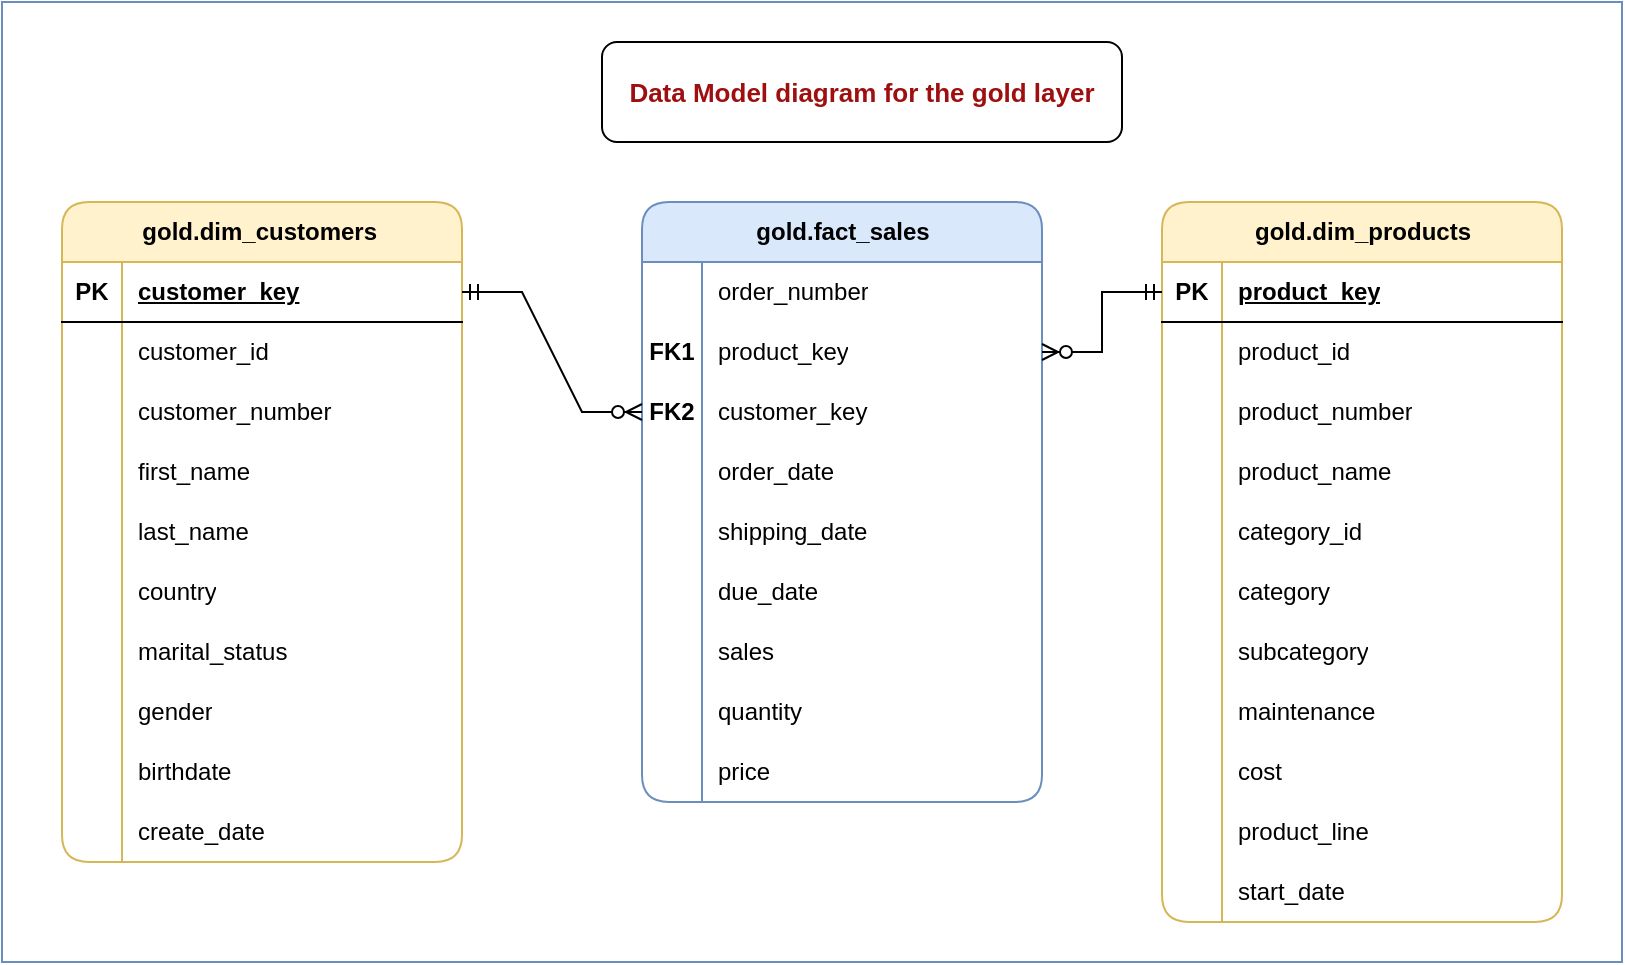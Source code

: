 <mxfile version="28.1.2">
  <diagram name="Page-1" id="EDlMqGhQa1XMcFN_xZt-">
    <mxGraphModel dx="1221" dy="734" grid="1" gridSize="10" guides="1" tooltips="1" connect="1" arrows="1" fold="1" page="1" pageScale="1" pageWidth="1654" pageHeight="2336" math="0" shadow="0">
      <root>
        <mxCell id="0" />
        <mxCell id="1" parent="0" />
        <mxCell id="_Qwci4vc1tN8JB3y_j8m-116" value="" style="rounded=0;whiteSpace=wrap;html=1;fillColor=none;strokeColor=#6c8ebf;" vertex="1" parent="1">
          <mxGeometry x="200" y="80" width="810" height="480" as="geometry" />
        </mxCell>
        <mxCell id="_Qwci4vc1tN8JB3y_j8m-1" value="gold.dim_customers&amp;nbsp;" style="shape=table;startSize=30;container=1;collapsible=1;childLayout=tableLayout;fixedRows=1;rowLines=0;fontStyle=1;align=center;resizeLast=1;html=1;fillColor=#fff2cc;strokeColor=#d6b656;rounded=1;" vertex="1" parent="1">
          <mxGeometry x="230" y="180" width="200" height="330" as="geometry" />
        </mxCell>
        <mxCell id="_Qwci4vc1tN8JB3y_j8m-2" value="" style="shape=tableRow;horizontal=0;startSize=0;swimlaneHead=0;swimlaneBody=0;fillColor=none;collapsible=0;dropTarget=0;points=[[0,0.5],[1,0.5]];portConstraint=eastwest;top=0;left=0;right=0;bottom=1;" vertex="1" parent="_Qwci4vc1tN8JB3y_j8m-1">
          <mxGeometry y="30" width="200" height="30" as="geometry" />
        </mxCell>
        <mxCell id="_Qwci4vc1tN8JB3y_j8m-3" value="PK" style="shape=partialRectangle;connectable=0;fillColor=none;top=0;left=0;bottom=0;right=0;fontStyle=1;overflow=hidden;whiteSpace=wrap;html=1;" vertex="1" parent="_Qwci4vc1tN8JB3y_j8m-2">
          <mxGeometry width="30" height="30" as="geometry">
            <mxRectangle width="30" height="30" as="alternateBounds" />
          </mxGeometry>
        </mxCell>
        <mxCell id="_Qwci4vc1tN8JB3y_j8m-4" value="customer_key" style="shape=partialRectangle;connectable=0;fillColor=none;top=0;left=0;bottom=0;right=0;align=left;spacingLeft=6;fontStyle=5;overflow=hidden;whiteSpace=wrap;html=1;" vertex="1" parent="_Qwci4vc1tN8JB3y_j8m-2">
          <mxGeometry x="30" width="170" height="30" as="geometry">
            <mxRectangle width="170" height="30" as="alternateBounds" />
          </mxGeometry>
        </mxCell>
        <mxCell id="_Qwci4vc1tN8JB3y_j8m-5" value="" style="shape=tableRow;horizontal=0;startSize=0;swimlaneHead=0;swimlaneBody=0;fillColor=none;collapsible=0;dropTarget=0;points=[[0,0.5],[1,0.5]];portConstraint=eastwest;top=0;left=0;right=0;bottom=0;" vertex="1" parent="_Qwci4vc1tN8JB3y_j8m-1">
          <mxGeometry y="60" width="200" height="30" as="geometry" />
        </mxCell>
        <mxCell id="_Qwci4vc1tN8JB3y_j8m-6" value="" style="shape=partialRectangle;connectable=0;fillColor=none;top=0;left=0;bottom=0;right=0;editable=1;overflow=hidden;whiteSpace=wrap;html=1;" vertex="1" parent="_Qwci4vc1tN8JB3y_j8m-5">
          <mxGeometry width="30" height="30" as="geometry">
            <mxRectangle width="30" height="30" as="alternateBounds" />
          </mxGeometry>
        </mxCell>
        <mxCell id="_Qwci4vc1tN8JB3y_j8m-7" value="customer_id" style="shape=partialRectangle;connectable=0;fillColor=none;top=0;left=0;bottom=0;right=0;align=left;spacingLeft=6;overflow=hidden;whiteSpace=wrap;html=1;" vertex="1" parent="_Qwci4vc1tN8JB3y_j8m-5">
          <mxGeometry x="30" width="170" height="30" as="geometry">
            <mxRectangle width="170" height="30" as="alternateBounds" />
          </mxGeometry>
        </mxCell>
        <mxCell id="_Qwci4vc1tN8JB3y_j8m-8" value="" style="shape=tableRow;horizontal=0;startSize=0;swimlaneHead=0;swimlaneBody=0;fillColor=none;collapsible=0;dropTarget=0;points=[[0,0.5],[1,0.5]];portConstraint=eastwest;top=0;left=0;right=0;bottom=0;" vertex="1" parent="_Qwci4vc1tN8JB3y_j8m-1">
          <mxGeometry y="90" width="200" height="30" as="geometry" />
        </mxCell>
        <mxCell id="_Qwci4vc1tN8JB3y_j8m-9" value="" style="shape=partialRectangle;connectable=0;fillColor=none;top=0;left=0;bottom=0;right=0;editable=1;overflow=hidden;whiteSpace=wrap;html=1;" vertex="1" parent="_Qwci4vc1tN8JB3y_j8m-8">
          <mxGeometry width="30" height="30" as="geometry">
            <mxRectangle width="30" height="30" as="alternateBounds" />
          </mxGeometry>
        </mxCell>
        <mxCell id="_Qwci4vc1tN8JB3y_j8m-10" value="customer_number" style="shape=partialRectangle;connectable=0;fillColor=none;top=0;left=0;bottom=0;right=0;align=left;spacingLeft=6;overflow=hidden;whiteSpace=wrap;html=1;" vertex="1" parent="_Qwci4vc1tN8JB3y_j8m-8">
          <mxGeometry x="30" width="170" height="30" as="geometry">
            <mxRectangle width="170" height="30" as="alternateBounds" />
          </mxGeometry>
        </mxCell>
        <mxCell id="_Qwci4vc1tN8JB3y_j8m-11" value="" style="shape=tableRow;horizontal=0;startSize=0;swimlaneHead=0;swimlaneBody=0;fillColor=none;collapsible=0;dropTarget=0;points=[[0,0.5],[1,0.5]];portConstraint=eastwest;top=0;left=0;right=0;bottom=0;" vertex="1" parent="_Qwci4vc1tN8JB3y_j8m-1">
          <mxGeometry y="120" width="200" height="30" as="geometry" />
        </mxCell>
        <mxCell id="_Qwci4vc1tN8JB3y_j8m-12" value="" style="shape=partialRectangle;connectable=0;fillColor=none;top=0;left=0;bottom=0;right=0;editable=1;overflow=hidden;whiteSpace=wrap;html=1;" vertex="1" parent="_Qwci4vc1tN8JB3y_j8m-11">
          <mxGeometry width="30" height="30" as="geometry">
            <mxRectangle width="30" height="30" as="alternateBounds" />
          </mxGeometry>
        </mxCell>
        <mxCell id="_Qwci4vc1tN8JB3y_j8m-13" value="first_name" style="shape=partialRectangle;connectable=0;fillColor=none;top=0;left=0;bottom=0;right=0;align=left;spacingLeft=6;overflow=hidden;whiteSpace=wrap;html=1;" vertex="1" parent="_Qwci4vc1tN8JB3y_j8m-11">
          <mxGeometry x="30" width="170" height="30" as="geometry">
            <mxRectangle width="170" height="30" as="alternateBounds" />
          </mxGeometry>
        </mxCell>
        <mxCell id="_Qwci4vc1tN8JB3y_j8m-17" style="shape=tableRow;horizontal=0;startSize=0;swimlaneHead=0;swimlaneBody=0;fillColor=none;collapsible=0;dropTarget=0;points=[[0,0.5],[1,0.5]];portConstraint=eastwest;top=0;left=0;right=0;bottom=0;" vertex="1" parent="_Qwci4vc1tN8JB3y_j8m-1">
          <mxGeometry y="150" width="200" height="30" as="geometry" />
        </mxCell>
        <mxCell id="_Qwci4vc1tN8JB3y_j8m-18" style="shape=partialRectangle;connectable=0;fillColor=none;top=0;left=0;bottom=0;right=0;editable=1;overflow=hidden;whiteSpace=wrap;html=1;" vertex="1" parent="_Qwci4vc1tN8JB3y_j8m-17">
          <mxGeometry width="30" height="30" as="geometry">
            <mxRectangle width="30" height="30" as="alternateBounds" />
          </mxGeometry>
        </mxCell>
        <mxCell id="_Qwci4vc1tN8JB3y_j8m-19" value="last_name" style="shape=partialRectangle;connectable=0;fillColor=none;top=0;left=0;bottom=0;right=0;align=left;spacingLeft=6;overflow=hidden;whiteSpace=wrap;html=1;" vertex="1" parent="_Qwci4vc1tN8JB3y_j8m-17">
          <mxGeometry x="30" width="170" height="30" as="geometry">
            <mxRectangle width="170" height="30" as="alternateBounds" />
          </mxGeometry>
        </mxCell>
        <mxCell id="_Qwci4vc1tN8JB3y_j8m-14" style="shape=tableRow;horizontal=0;startSize=0;swimlaneHead=0;swimlaneBody=0;fillColor=none;collapsible=0;dropTarget=0;points=[[0,0.5],[1,0.5]];portConstraint=eastwest;top=0;left=0;right=0;bottom=0;" vertex="1" parent="_Qwci4vc1tN8JB3y_j8m-1">
          <mxGeometry y="180" width="200" height="30" as="geometry" />
        </mxCell>
        <mxCell id="_Qwci4vc1tN8JB3y_j8m-15" style="shape=partialRectangle;connectable=0;fillColor=none;top=0;left=0;bottom=0;right=0;editable=1;overflow=hidden;whiteSpace=wrap;html=1;" vertex="1" parent="_Qwci4vc1tN8JB3y_j8m-14">
          <mxGeometry width="30" height="30" as="geometry">
            <mxRectangle width="30" height="30" as="alternateBounds" />
          </mxGeometry>
        </mxCell>
        <mxCell id="_Qwci4vc1tN8JB3y_j8m-16" value="country" style="shape=partialRectangle;connectable=0;fillColor=none;top=0;left=0;bottom=0;right=0;align=left;spacingLeft=6;overflow=hidden;whiteSpace=wrap;html=1;" vertex="1" parent="_Qwci4vc1tN8JB3y_j8m-14">
          <mxGeometry x="30" width="170" height="30" as="geometry">
            <mxRectangle width="170" height="30" as="alternateBounds" />
          </mxGeometry>
        </mxCell>
        <mxCell id="_Qwci4vc1tN8JB3y_j8m-32" style="shape=tableRow;horizontal=0;startSize=0;swimlaneHead=0;swimlaneBody=0;fillColor=none;collapsible=0;dropTarget=0;points=[[0,0.5],[1,0.5]];portConstraint=eastwest;top=0;left=0;right=0;bottom=0;" vertex="1" parent="_Qwci4vc1tN8JB3y_j8m-1">
          <mxGeometry y="210" width="200" height="30" as="geometry" />
        </mxCell>
        <mxCell id="_Qwci4vc1tN8JB3y_j8m-33" style="shape=partialRectangle;connectable=0;fillColor=none;top=0;left=0;bottom=0;right=0;editable=1;overflow=hidden;whiteSpace=wrap;html=1;" vertex="1" parent="_Qwci4vc1tN8JB3y_j8m-32">
          <mxGeometry width="30" height="30" as="geometry">
            <mxRectangle width="30" height="30" as="alternateBounds" />
          </mxGeometry>
        </mxCell>
        <mxCell id="_Qwci4vc1tN8JB3y_j8m-34" value="marital_status" style="shape=partialRectangle;connectable=0;fillColor=none;top=0;left=0;bottom=0;right=0;align=left;spacingLeft=6;overflow=hidden;whiteSpace=wrap;html=1;" vertex="1" parent="_Qwci4vc1tN8JB3y_j8m-32">
          <mxGeometry x="30" width="170" height="30" as="geometry">
            <mxRectangle width="170" height="30" as="alternateBounds" />
          </mxGeometry>
        </mxCell>
        <mxCell id="_Qwci4vc1tN8JB3y_j8m-35" style="shape=tableRow;horizontal=0;startSize=0;swimlaneHead=0;swimlaneBody=0;fillColor=none;collapsible=0;dropTarget=0;points=[[0,0.5],[1,0.5]];portConstraint=eastwest;top=0;left=0;right=0;bottom=0;" vertex="1" parent="_Qwci4vc1tN8JB3y_j8m-1">
          <mxGeometry y="240" width="200" height="30" as="geometry" />
        </mxCell>
        <mxCell id="_Qwci4vc1tN8JB3y_j8m-36" style="shape=partialRectangle;connectable=0;fillColor=none;top=0;left=0;bottom=0;right=0;editable=1;overflow=hidden;whiteSpace=wrap;html=1;" vertex="1" parent="_Qwci4vc1tN8JB3y_j8m-35">
          <mxGeometry width="30" height="30" as="geometry">
            <mxRectangle width="30" height="30" as="alternateBounds" />
          </mxGeometry>
        </mxCell>
        <mxCell id="_Qwci4vc1tN8JB3y_j8m-37" value="gender" style="shape=partialRectangle;connectable=0;fillColor=none;top=0;left=0;bottom=0;right=0;align=left;spacingLeft=6;overflow=hidden;whiteSpace=wrap;html=1;" vertex="1" parent="_Qwci4vc1tN8JB3y_j8m-35">
          <mxGeometry x="30" width="170" height="30" as="geometry">
            <mxRectangle width="170" height="30" as="alternateBounds" />
          </mxGeometry>
        </mxCell>
        <mxCell id="_Qwci4vc1tN8JB3y_j8m-38" style="shape=tableRow;horizontal=0;startSize=0;swimlaneHead=0;swimlaneBody=0;fillColor=none;collapsible=0;dropTarget=0;points=[[0,0.5],[1,0.5]];portConstraint=eastwest;top=0;left=0;right=0;bottom=0;" vertex="1" parent="_Qwci4vc1tN8JB3y_j8m-1">
          <mxGeometry y="270" width="200" height="30" as="geometry" />
        </mxCell>
        <mxCell id="_Qwci4vc1tN8JB3y_j8m-39" style="shape=partialRectangle;connectable=0;fillColor=none;top=0;left=0;bottom=0;right=0;editable=1;overflow=hidden;whiteSpace=wrap;html=1;" vertex="1" parent="_Qwci4vc1tN8JB3y_j8m-38">
          <mxGeometry width="30" height="30" as="geometry">
            <mxRectangle width="30" height="30" as="alternateBounds" />
          </mxGeometry>
        </mxCell>
        <mxCell id="_Qwci4vc1tN8JB3y_j8m-40" value="birthdate" style="shape=partialRectangle;connectable=0;fillColor=none;top=0;left=0;bottom=0;right=0;align=left;spacingLeft=6;overflow=hidden;whiteSpace=wrap;html=1;" vertex="1" parent="_Qwci4vc1tN8JB3y_j8m-38">
          <mxGeometry x="30" width="170" height="30" as="geometry">
            <mxRectangle width="170" height="30" as="alternateBounds" />
          </mxGeometry>
        </mxCell>
        <mxCell id="_Qwci4vc1tN8JB3y_j8m-41" style="shape=tableRow;horizontal=0;startSize=0;swimlaneHead=0;swimlaneBody=0;fillColor=none;collapsible=0;dropTarget=0;points=[[0,0.5],[1,0.5]];portConstraint=eastwest;top=0;left=0;right=0;bottom=0;" vertex="1" parent="_Qwci4vc1tN8JB3y_j8m-1">
          <mxGeometry y="300" width="200" height="30" as="geometry" />
        </mxCell>
        <mxCell id="_Qwci4vc1tN8JB3y_j8m-42" style="shape=partialRectangle;connectable=0;fillColor=none;top=0;left=0;bottom=0;right=0;editable=1;overflow=hidden;whiteSpace=wrap;html=1;" vertex="1" parent="_Qwci4vc1tN8JB3y_j8m-41">
          <mxGeometry width="30" height="30" as="geometry">
            <mxRectangle width="30" height="30" as="alternateBounds" />
          </mxGeometry>
        </mxCell>
        <mxCell id="_Qwci4vc1tN8JB3y_j8m-43" value="create_date" style="shape=partialRectangle;connectable=0;fillColor=none;top=0;left=0;bottom=0;right=0;align=left;spacingLeft=6;overflow=hidden;whiteSpace=wrap;html=1;" vertex="1" parent="_Qwci4vc1tN8JB3y_j8m-41">
          <mxGeometry x="30" width="170" height="30" as="geometry">
            <mxRectangle width="170" height="30" as="alternateBounds" />
          </mxGeometry>
        </mxCell>
        <mxCell id="_Qwci4vc1tN8JB3y_j8m-44" value="gold.dim_products" style="shape=table;startSize=30;container=1;collapsible=1;childLayout=tableLayout;fixedRows=1;rowLines=0;fontStyle=1;align=center;resizeLast=1;html=1;fillColor=#fff2cc;strokeColor=#d6b656;rounded=1;" vertex="1" parent="1">
          <mxGeometry x="780" y="180" width="200" height="360" as="geometry" />
        </mxCell>
        <mxCell id="_Qwci4vc1tN8JB3y_j8m-45" value="" style="shape=tableRow;horizontal=0;startSize=0;swimlaneHead=0;swimlaneBody=0;fillColor=none;collapsible=0;dropTarget=0;points=[[0,0.5],[1,0.5]];portConstraint=eastwest;top=0;left=0;right=0;bottom=1;" vertex="1" parent="_Qwci4vc1tN8JB3y_j8m-44">
          <mxGeometry y="30" width="200" height="30" as="geometry" />
        </mxCell>
        <mxCell id="_Qwci4vc1tN8JB3y_j8m-46" value="PK" style="shape=partialRectangle;connectable=0;fillColor=none;top=0;left=0;bottom=0;right=0;fontStyle=1;overflow=hidden;whiteSpace=wrap;html=1;" vertex="1" parent="_Qwci4vc1tN8JB3y_j8m-45">
          <mxGeometry width="30" height="30" as="geometry">
            <mxRectangle width="30" height="30" as="alternateBounds" />
          </mxGeometry>
        </mxCell>
        <mxCell id="_Qwci4vc1tN8JB3y_j8m-47" value="product_key" style="shape=partialRectangle;connectable=0;fillColor=none;top=0;left=0;bottom=0;right=0;align=left;spacingLeft=6;fontStyle=5;overflow=hidden;whiteSpace=wrap;html=1;" vertex="1" parent="_Qwci4vc1tN8JB3y_j8m-45">
          <mxGeometry x="30" width="170" height="30" as="geometry">
            <mxRectangle width="170" height="30" as="alternateBounds" />
          </mxGeometry>
        </mxCell>
        <mxCell id="_Qwci4vc1tN8JB3y_j8m-48" value="" style="shape=tableRow;horizontal=0;startSize=0;swimlaneHead=0;swimlaneBody=0;fillColor=none;collapsible=0;dropTarget=0;points=[[0,0.5],[1,0.5]];portConstraint=eastwest;top=0;left=0;right=0;bottom=0;" vertex="1" parent="_Qwci4vc1tN8JB3y_j8m-44">
          <mxGeometry y="60" width="200" height="30" as="geometry" />
        </mxCell>
        <mxCell id="_Qwci4vc1tN8JB3y_j8m-49" value="" style="shape=partialRectangle;connectable=0;fillColor=none;top=0;left=0;bottom=0;right=0;editable=1;overflow=hidden;whiteSpace=wrap;html=1;" vertex="1" parent="_Qwci4vc1tN8JB3y_j8m-48">
          <mxGeometry width="30" height="30" as="geometry">
            <mxRectangle width="30" height="30" as="alternateBounds" />
          </mxGeometry>
        </mxCell>
        <mxCell id="_Qwci4vc1tN8JB3y_j8m-50" value="product_id" style="shape=partialRectangle;connectable=0;fillColor=none;top=0;left=0;bottom=0;right=0;align=left;spacingLeft=6;overflow=hidden;whiteSpace=wrap;html=1;" vertex="1" parent="_Qwci4vc1tN8JB3y_j8m-48">
          <mxGeometry x="30" width="170" height="30" as="geometry">
            <mxRectangle width="170" height="30" as="alternateBounds" />
          </mxGeometry>
        </mxCell>
        <mxCell id="_Qwci4vc1tN8JB3y_j8m-51" value="" style="shape=tableRow;horizontal=0;startSize=0;swimlaneHead=0;swimlaneBody=0;fillColor=none;collapsible=0;dropTarget=0;points=[[0,0.5],[1,0.5]];portConstraint=eastwest;top=0;left=0;right=0;bottom=0;" vertex="1" parent="_Qwci4vc1tN8JB3y_j8m-44">
          <mxGeometry y="90" width="200" height="30" as="geometry" />
        </mxCell>
        <mxCell id="_Qwci4vc1tN8JB3y_j8m-52" value="" style="shape=partialRectangle;connectable=0;fillColor=none;top=0;left=0;bottom=0;right=0;editable=1;overflow=hidden;whiteSpace=wrap;html=1;" vertex="1" parent="_Qwci4vc1tN8JB3y_j8m-51">
          <mxGeometry width="30" height="30" as="geometry">
            <mxRectangle width="30" height="30" as="alternateBounds" />
          </mxGeometry>
        </mxCell>
        <mxCell id="_Qwci4vc1tN8JB3y_j8m-53" value="product_number" style="shape=partialRectangle;connectable=0;fillColor=none;top=0;left=0;bottom=0;right=0;align=left;spacingLeft=6;overflow=hidden;whiteSpace=wrap;html=1;" vertex="1" parent="_Qwci4vc1tN8JB3y_j8m-51">
          <mxGeometry x="30" width="170" height="30" as="geometry">
            <mxRectangle width="170" height="30" as="alternateBounds" />
          </mxGeometry>
        </mxCell>
        <mxCell id="_Qwci4vc1tN8JB3y_j8m-54" value="" style="shape=tableRow;horizontal=0;startSize=0;swimlaneHead=0;swimlaneBody=0;fillColor=none;collapsible=0;dropTarget=0;points=[[0,0.5],[1,0.5]];portConstraint=eastwest;top=0;left=0;right=0;bottom=0;" vertex="1" parent="_Qwci4vc1tN8JB3y_j8m-44">
          <mxGeometry y="120" width="200" height="30" as="geometry" />
        </mxCell>
        <mxCell id="_Qwci4vc1tN8JB3y_j8m-55" value="" style="shape=partialRectangle;connectable=0;fillColor=none;top=0;left=0;bottom=0;right=0;editable=1;overflow=hidden;whiteSpace=wrap;html=1;" vertex="1" parent="_Qwci4vc1tN8JB3y_j8m-54">
          <mxGeometry width="30" height="30" as="geometry">
            <mxRectangle width="30" height="30" as="alternateBounds" />
          </mxGeometry>
        </mxCell>
        <mxCell id="_Qwci4vc1tN8JB3y_j8m-56" value="product_name" style="shape=partialRectangle;connectable=0;fillColor=none;top=0;left=0;bottom=0;right=0;align=left;spacingLeft=6;overflow=hidden;whiteSpace=wrap;html=1;" vertex="1" parent="_Qwci4vc1tN8JB3y_j8m-54">
          <mxGeometry x="30" width="170" height="30" as="geometry">
            <mxRectangle width="170" height="30" as="alternateBounds" />
          </mxGeometry>
        </mxCell>
        <mxCell id="_Qwci4vc1tN8JB3y_j8m-57" style="shape=tableRow;horizontal=0;startSize=0;swimlaneHead=0;swimlaneBody=0;fillColor=none;collapsible=0;dropTarget=0;points=[[0,0.5],[1,0.5]];portConstraint=eastwest;top=0;left=0;right=0;bottom=0;" vertex="1" parent="_Qwci4vc1tN8JB3y_j8m-44">
          <mxGeometry y="150" width="200" height="30" as="geometry" />
        </mxCell>
        <mxCell id="_Qwci4vc1tN8JB3y_j8m-58" style="shape=partialRectangle;connectable=0;fillColor=none;top=0;left=0;bottom=0;right=0;editable=1;overflow=hidden;whiteSpace=wrap;html=1;" vertex="1" parent="_Qwci4vc1tN8JB3y_j8m-57">
          <mxGeometry width="30" height="30" as="geometry">
            <mxRectangle width="30" height="30" as="alternateBounds" />
          </mxGeometry>
        </mxCell>
        <mxCell id="_Qwci4vc1tN8JB3y_j8m-59" value="category_id" style="shape=partialRectangle;connectable=0;fillColor=none;top=0;left=0;bottom=0;right=0;align=left;spacingLeft=6;overflow=hidden;whiteSpace=wrap;html=1;" vertex="1" parent="_Qwci4vc1tN8JB3y_j8m-57">
          <mxGeometry x="30" width="170" height="30" as="geometry">
            <mxRectangle width="170" height="30" as="alternateBounds" />
          </mxGeometry>
        </mxCell>
        <mxCell id="_Qwci4vc1tN8JB3y_j8m-60" style="shape=tableRow;horizontal=0;startSize=0;swimlaneHead=0;swimlaneBody=0;fillColor=none;collapsible=0;dropTarget=0;points=[[0,0.5],[1,0.5]];portConstraint=eastwest;top=0;left=0;right=0;bottom=0;" vertex="1" parent="_Qwci4vc1tN8JB3y_j8m-44">
          <mxGeometry y="180" width="200" height="30" as="geometry" />
        </mxCell>
        <mxCell id="_Qwci4vc1tN8JB3y_j8m-61" style="shape=partialRectangle;connectable=0;fillColor=none;top=0;left=0;bottom=0;right=0;editable=1;overflow=hidden;whiteSpace=wrap;html=1;" vertex="1" parent="_Qwci4vc1tN8JB3y_j8m-60">
          <mxGeometry width="30" height="30" as="geometry">
            <mxRectangle width="30" height="30" as="alternateBounds" />
          </mxGeometry>
        </mxCell>
        <mxCell id="_Qwci4vc1tN8JB3y_j8m-62" value="category" style="shape=partialRectangle;connectable=0;fillColor=none;top=0;left=0;bottom=0;right=0;align=left;spacingLeft=6;overflow=hidden;whiteSpace=wrap;html=1;" vertex="1" parent="_Qwci4vc1tN8JB3y_j8m-60">
          <mxGeometry x="30" width="170" height="30" as="geometry">
            <mxRectangle width="170" height="30" as="alternateBounds" />
          </mxGeometry>
        </mxCell>
        <mxCell id="_Qwci4vc1tN8JB3y_j8m-63" style="shape=tableRow;horizontal=0;startSize=0;swimlaneHead=0;swimlaneBody=0;fillColor=none;collapsible=0;dropTarget=0;points=[[0,0.5],[1,0.5]];portConstraint=eastwest;top=0;left=0;right=0;bottom=0;" vertex="1" parent="_Qwci4vc1tN8JB3y_j8m-44">
          <mxGeometry y="210" width="200" height="30" as="geometry" />
        </mxCell>
        <mxCell id="_Qwci4vc1tN8JB3y_j8m-64" style="shape=partialRectangle;connectable=0;fillColor=none;top=0;left=0;bottom=0;right=0;editable=1;overflow=hidden;whiteSpace=wrap;html=1;" vertex="1" parent="_Qwci4vc1tN8JB3y_j8m-63">
          <mxGeometry width="30" height="30" as="geometry">
            <mxRectangle width="30" height="30" as="alternateBounds" />
          </mxGeometry>
        </mxCell>
        <mxCell id="_Qwci4vc1tN8JB3y_j8m-65" value="subcategory" style="shape=partialRectangle;connectable=0;fillColor=none;top=0;left=0;bottom=0;right=0;align=left;spacingLeft=6;overflow=hidden;whiteSpace=wrap;html=1;" vertex="1" parent="_Qwci4vc1tN8JB3y_j8m-63">
          <mxGeometry x="30" width="170" height="30" as="geometry">
            <mxRectangle width="170" height="30" as="alternateBounds" />
          </mxGeometry>
        </mxCell>
        <mxCell id="_Qwci4vc1tN8JB3y_j8m-66" style="shape=tableRow;horizontal=0;startSize=0;swimlaneHead=0;swimlaneBody=0;fillColor=none;collapsible=0;dropTarget=0;points=[[0,0.5],[1,0.5]];portConstraint=eastwest;top=0;left=0;right=0;bottom=0;" vertex="1" parent="_Qwci4vc1tN8JB3y_j8m-44">
          <mxGeometry y="240" width="200" height="30" as="geometry" />
        </mxCell>
        <mxCell id="_Qwci4vc1tN8JB3y_j8m-67" style="shape=partialRectangle;connectable=0;fillColor=none;top=0;left=0;bottom=0;right=0;editable=1;overflow=hidden;whiteSpace=wrap;html=1;" vertex="1" parent="_Qwci4vc1tN8JB3y_j8m-66">
          <mxGeometry width="30" height="30" as="geometry">
            <mxRectangle width="30" height="30" as="alternateBounds" />
          </mxGeometry>
        </mxCell>
        <mxCell id="_Qwci4vc1tN8JB3y_j8m-68" value="maintenance" style="shape=partialRectangle;connectable=0;fillColor=none;top=0;left=0;bottom=0;right=0;align=left;spacingLeft=6;overflow=hidden;whiteSpace=wrap;html=1;" vertex="1" parent="_Qwci4vc1tN8JB3y_j8m-66">
          <mxGeometry x="30" width="170" height="30" as="geometry">
            <mxRectangle width="170" height="30" as="alternateBounds" />
          </mxGeometry>
        </mxCell>
        <mxCell id="_Qwci4vc1tN8JB3y_j8m-69" style="shape=tableRow;horizontal=0;startSize=0;swimlaneHead=0;swimlaneBody=0;fillColor=none;collapsible=0;dropTarget=0;points=[[0,0.5],[1,0.5]];portConstraint=eastwest;top=0;left=0;right=0;bottom=0;" vertex="1" parent="_Qwci4vc1tN8JB3y_j8m-44">
          <mxGeometry y="270" width="200" height="30" as="geometry" />
        </mxCell>
        <mxCell id="_Qwci4vc1tN8JB3y_j8m-70" style="shape=partialRectangle;connectable=0;fillColor=none;top=0;left=0;bottom=0;right=0;editable=1;overflow=hidden;whiteSpace=wrap;html=1;" vertex="1" parent="_Qwci4vc1tN8JB3y_j8m-69">
          <mxGeometry width="30" height="30" as="geometry">
            <mxRectangle width="30" height="30" as="alternateBounds" />
          </mxGeometry>
        </mxCell>
        <mxCell id="_Qwci4vc1tN8JB3y_j8m-71" value="cost" style="shape=partialRectangle;connectable=0;fillColor=none;top=0;left=0;bottom=0;right=0;align=left;spacingLeft=6;overflow=hidden;whiteSpace=wrap;html=1;" vertex="1" parent="_Qwci4vc1tN8JB3y_j8m-69">
          <mxGeometry x="30" width="170" height="30" as="geometry">
            <mxRectangle width="170" height="30" as="alternateBounds" />
          </mxGeometry>
        </mxCell>
        <mxCell id="_Qwci4vc1tN8JB3y_j8m-72" style="shape=tableRow;horizontal=0;startSize=0;swimlaneHead=0;swimlaneBody=0;fillColor=none;collapsible=0;dropTarget=0;points=[[0,0.5],[1,0.5]];portConstraint=eastwest;top=0;left=0;right=0;bottom=0;" vertex="1" parent="_Qwci4vc1tN8JB3y_j8m-44">
          <mxGeometry y="300" width="200" height="30" as="geometry" />
        </mxCell>
        <mxCell id="_Qwci4vc1tN8JB3y_j8m-73" style="shape=partialRectangle;connectable=0;fillColor=none;top=0;left=0;bottom=0;right=0;editable=1;overflow=hidden;whiteSpace=wrap;html=1;" vertex="1" parent="_Qwci4vc1tN8JB3y_j8m-72">
          <mxGeometry width="30" height="30" as="geometry">
            <mxRectangle width="30" height="30" as="alternateBounds" />
          </mxGeometry>
        </mxCell>
        <mxCell id="_Qwci4vc1tN8JB3y_j8m-74" value="product_line" style="shape=partialRectangle;connectable=0;fillColor=none;top=0;left=0;bottom=0;right=0;align=left;spacingLeft=6;overflow=hidden;whiteSpace=wrap;html=1;" vertex="1" parent="_Qwci4vc1tN8JB3y_j8m-72">
          <mxGeometry x="30" width="170" height="30" as="geometry">
            <mxRectangle width="170" height="30" as="alternateBounds" />
          </mxGeometry>
        </mxCell>
        <mxCell id="_Qwci4vc1tN8JB3y_j8m-75" style="shape=tableRow;horizontal=0;startSize=0;swimlaneHead=0;swimlaneBody=0;fillColor=none;collapsible=0;dropTarget=0;points=[[0,0.5],[1,0.5]];portConstraint=eastwest;top=0;left=0;right=0;bottom=0;" vertex="1" parent="_Qwci4vc1tN8JB3y_j8m-44">
          <mxGeometry y="330" width="200" height="30" as="geometry" />
        </mxCell>
        <mxCell id="_Qwci4vc1tN8JB3y_j8m-76" style="shape=partialRectangle;connectable=0;fillColor=none;top=0;left=0;bottom=0;right=0;editable=1;overflow=hidden;whiteSpace=wrap;html=1;" vertex="1" parent="_Qwci4vc1tN8JB3y_j8m-75">
          <mxGeometry width="30" height="30" as="geometry">
            <mxRectangle width="30" height="30" as="alternateBounds" />
          </mxGeometry>
        </mxCell>
        <mxCell id="_Qwci4vc1tN8JB3y_j8m-77" value="start_date" style="shape=partialRectangle;connectable=0;fillColor=none;top=0;left=0;bottom=0;right=0;align=left;spacingLeft=6;overflow=hidden;whiteSpace=wrap;html=1;" vertex="1" parent="_Qwci4vc1tN8JB3y_j8m-75">
          <mxGeometry x="30" width="170" height="30" as="geometry">
            <mxRectangle width="170" height="30" as="alternateBounds" />
          </mxGeometry>
        </mxCell>
        <mxCell id="_Qwci4vc1tN8JB3y_j8m-78" value="gold.fact_sales" style="shape=table;startSize=30;container=1;collapsible=1;childLayout=tableLayout;fixedRows=1;rowLines=0;fontStyle=1;align=center;resizeLast=1;html=1;fillColor=#dae8fc;strokeColor=#6c8ebf;rounded=1;" vertex="1" parent="1">
          <mxGeometry x="520" y="180" width="200" height="300" as="geometry" />
        </mxCell>
        <mxCell id="_Qwci4vc1tN8JB3y_j8m-82" value="" style="shape=tableRow;horizontal=0;startSize=0;swimlaneHead=0;swimlaneBody=0;fillColor=none;collapsible=0;dropTarget=0;points=[[0,0.5],[1,0.5]];portConstraint=eastwest;top=0;left=0;right=0;bottom=0;" vertex="1" parent="_Qwci4vc1tN8JB3y_j8m-78">
          <mxGeometry y="30" width="200" height="30" as="geometry" />
        </mxCell>
        <mxCell id="_Qwci4vc1tN8JB3y_j8m-83" value="" style="shape=partialRectangle;connectable=0;fillColor=none;top=0;left=0;bottom=0;right=0;editable=1;overflow=hidden;whiteSpace=wrap;html=1;" vertex="1" parent="_Qwci4vc1tN8JB3y_j8m-82">
          <mxGeometry width="30" height="30" as="geometry">
            <mxRectangle width="30" height="30" as="alternateBounds" />
          </mxGeometry>
        </mxCell>
        <mxCell id="_Qwci4vc1tN8JB3y_j8m-84" value="order_number" style="shape=partialRectangle;connectable=0;fillColor=none;top=0;left=0;bottom=0;right=0;align=left;spacingLeft=6;overflow=hidden;whiteSpace=wrap;html=1;" vertex="1" parent="_Qwci4vc1tN8JB3y_j8m-82">
          <mxGeometry x="30" width="170" height="30" as="geometry">
            <mxRectangle width="170" height="30" as="alternateBounds" />
          </mxGeometry>
        </mxCell>
        <mxCell id="_Qwci4vc1tN8JB3y_j8m-85" value="" style="shape=tableRow;horizontal=0;startSize=0;swimlaneHead=0;swimlaneBody=0;fillColor=none;collapsible=0;dropTarget=0;points=[[0,0.5],[1,0.5]];portConstraint=eastwest;top=0;left=0;right=0;bottom=0;" vertex="1" parent="_Qwci4vc1tN8JB3y_j8m-78">
          <mxGeometry y="60" width="200" height="30" as="geometry" />
        </mxCell>
        <mxCell id="_Qwci4vc1tN8JB3y_j8m-86" value="FK1" style="shape=partialRectangle;connectable=0;fillColor=none;top=0;left=0;bottom=0;right=0;editable=1;overflow=hidden;whiteSpace=wrap;html=1;fontStyle=1" vertex="1" parent="_Qwci4vc1tN8JB3y_j8m-85">
          <mxGeometry width="30" height="30" as="geometry">
            <mxRectangle width="30" height="30" as="alternateBounds" />
          </mxGeometry>
        </mxCell>
        <mxCell id="_Qwci4vc1tN8JB3y_j8m-87" value="product_key" style="shape=partialRectangle;connectable=0;fillColor=none;top=0;left=0;bottom=0;right=0;align=left;spacingLeft=6;overflow=hidden;whiteSpace=wrap;html=1;" vertex="1" parent="_Qwci4vc1tN8JB3y_j8m-85">
          <mxGeometry x="30" width="170" height="30" as="geometry">
            <mxRectangle width="170" height="30" as="alternateBounds" />
          </mxGeometry>
        </mxCell>
        <mxCell id="_Qwci4vc1tN8JB3y_j8m-88" value="" style="shape=tableRow;horizontal=0;startSize=0;swimlaneHead=0;swimlaneBody=0;fillColor=none;collapsible=0;dropTarget=0;points=[[0,0.5],[1,0.5]];portConstraint=eastwest;top=0;left=0;right=0;bottom=0;" vertex="1" parent="_Qwci4vc1tN8JB3y_j8m-78">
          <mxGeometry y="90" width="200" height="30" as="geometry" />
        </mxCell>
        <mxCell id="_Qwci4vc1tN8JB3y_j8m-89" value="FK2" style="shape=partialRectangle;connectable=0;fillColor=none;top=0;left=0;bottom=0;right=0;editable=1;overflow=hidden;whiteSpace=wrap;html=1;fontStyle=1" vertex="1" parent="_Qwci4vc1tN8JB3y_j8m-88">
          <mxGeometry width="30" height="30" as="geometry">
            <mxRectangle width="30" height="30" as="alternateBounds" />
          </mxGeometry>
        </mxCell>
        <mxCell id="_Qwci4vc1tN8JB3y_j8m-90" value="customer_key" style="shape=partialRectangle;connectable=0;fillColor=none;top=0;left=0;bottom=0;right=0;align=left;spacingLeft=6;overflow=hidden;whiteSpace=wrap;html=1;" vertex="1" parent="_Qwci4vc1tN8JB3y_j8m-88">
          <mxGeometry x="30" width="170" height="30" as="geometry">
            <mxRectangle width="170" height="30" as="alternateBounds" />
          </mxGeometry>
        </mxCell>
        <mxCell id="_Qwci4vc1tN8JB3y_j8m-91" style="shape=tableRow;horizontal=0;startSize=0;swimlaneHead=0;swimlaneBody=0;fillColor=none;collapsible=0;dropTarget=0;points=[[0,0.5],[1,0.5]];portConstraint=eastwest;top=0;left=0;right=0;bottom=0;" vertex="1" parent="_Qwci4vc1tN8JB3y_j8m-78">
          <mxGeometry y="120" width="200" height="30" as="geometry" />
        </mxCell>
        <mxCell id="_Qwci4vc1tN8JB3y_j8m-92" style="shape=partialRectangle;connectable=0;fillColor=none;top=0;left=0;bottom=0;right=0;editable=1;overflow=hidden;whiteSpace=wrap;html=1;" vertex="1" parent="_Qwci4vc1tN8JB3y_j8m-91">
          <mxGeometry width="30" height="30" as="geometry">
            <mxRectangle width="30" height="30" as="alternateBounds" />
          </mxGeometry>
        </mxCell>
        <mxCell id="_Qwci4vc1tN8JB3y_j8m-93" value="order_date" style="shape=partialRectangle;connectable=0;fillColor=none;top=0;left=0;bottom=0;right=0;align=left;spacingLeft=6;overflow=hidden;whiteSpace=wrap;html=1;" vertex="1" parent="_Qwci4vc1tN8JB3y_j8m-91">
          <mxGeometry x="30" width="170" height="30" as="geometry">
            <mxRectangle width="170" height="30" as="alternateBounds" />
          </mxGeometry>
        </mxCell>
        <mxCell id="_Qwci4vc1tN8JB3y_j8m-94" style="shape=tableRow;horizontal=0;startSize=0;swimlaneHead=0;swimlaneBody=0;fillColor=none;collapsible=0;dropTarget=0;points=[[0,0.5],[1,0.5]];portConstraint=eastwest;top=0;left=0;right=0;bottom=0;" vertex="1" parent="_Qwci4vc1tN8JB3y_j8m-78">
          <mxGeometry y="150" width="200" height="30" as="geometry" />
        </mxCell>
        <mxCell id="_Qwci4vc1tN8JB3y_j8m-95" style="shape=partialRectangle;connectable=0;fillColor=none;top=0;left=0;bottom=0;right=0;editable=1;overflow=hidden;whiteSpace=wrap;html=1;" vertex="1" parent="_Qwci4vc1tN8JB3y_j8m-94">
          <mxGeometry width="30" height="30" as="geometry">
            <mxRectangle width="30" height="30" as="alternateBounds" />
          </mxGeometry>
        </mxCell>
        <mxCell id="_Qwci4vc1tN8JB3y_j8m-96" value="shipping_date" style="shape=partialRectangle;connectable=0;fillColor=none;top=0;left=0;bottom=0;right=0;align=left;spacingLeft=6;overflow=hidden;whiteSpace=wrap;html=1;" vertex="1" parent="_Qwci4vc1tN8JB3y_j8m-94">
          <mxGeometry x="30" width="170" height="30" as="geometry">
            <mxRectangle width="170" height="30" as="alternateBounds" />
          </mxGeometry>
        </mxCell>
        <mxCell id="_Qwci4vc1tN8JB3y_j8m-97" style="shape=tableRow;horizontal=0;startSize=0;swimlaneHead=0;swimlaneBody=0;fillColor=none;collapsible=0;dropTarget=0;points=[[0,0.5],[1,0.5]];portConstraint=eastwest;top=0;left=0;right=0;bottom=0;" vertex="1" parent="_Qwci4vc1tN8JB3y_j8m-78">
          <mxGeometry y="180" width="200" height="30" as="geometry" />
        </mxCell>
        <mxCell id="_Qwci4vc1tN8JB3y_j8m-98" style="shape=partialRectangle;connectable=0;fillColor=none;top=0;left=0;bottom=0;right=0;editable=1;overflow=hidden;whiteSpace=wrap;html=1;" vertex="1" parent="_Qwci4vc1tN8JB3y_j8m-97">
          <mxGeometry width="30" height="30" as="geometry">
            <mxRectangle width="30" height="30" as="alternateBounds" />
          </mxGeometry>
        </mxCell>
        <mxCell id="_Qwci4vc1tN8JB3y_j8m-99" value="due_date" style="shape=partialRectangle;connectable=0;fillColor=none;top=0;left=0;bottom=0;right=0;align=left;spacingLeft=6;overflow=hidden;whiteSpace=wrap;html=1;" vertex="1" parent="_Qwci4vc1tN8JB3y_j8m-97">
          <mxGeometry x="30" width="170" height="30" as="geometry">
            <mxRectangle width="170" height="30" as="alternateBounds" />
          </mxGeometry>
        </mxCell>
        <mxCell id="_Qwci4vc1tN8JB3y_j8m-100" style="shape=tableRow;horizontal=0;startSize=0;swimlaneHead=0;swimlaneBody=0;fillColor=none;collapsible=0;dropTarget=0;points=[[0,0.5],[1,0.5]];portConstraint=eastwest;top=0;left=0;right=0;bottom=0;" vertex="1" parent="_Qwci4vc1tN8JB3y_j8m-78">
          <mxGeometry y="210" width="200" height="30" as="geometry" />
        </mxCell>
        <mxCell id="_Qwci4vc1tN8JB3y_j8m-101" style="shape=partialRectangle;connectable=0;fillColor=none;top=0;left=0;bottom=0;right=0;editable=1;overflow=hidden;whiteSpace=wrap;html=1;" vertex="1" parent="_Qwci4vc1tN8JB3y_j8m-100">
          <mxGeometry width="30" height="30" as="geometry">
            <mxRectangle width="30" height="30" as="alternateBounds" />
          </mxGeometry>
        </mxCell>
        <mxCell id="_Qwci4vc1tN8JB3y_j8m-102" value="sales" style="shape=partialRectangle;connectable=0;fillColor=none;top=0;left=0;bottom=0;right=0;align=left;spacingLeft=6;overflow=hidden;whiteSpace=wrap;html=1;" vertex="1" parent="_Qwci4vc1tN8JB3y_j8m-100">
          <mxGeometry x="30" width="170" height="30" as="geometry">
            <mxRectangle width="170" height="30" as="alternateBounds" />
          </mxGeometry>
        </mxCell>
        <mxCell id="_Qwci4vc1tN8JB3y_j8m-103" style="shape=tableRow;horizontal=0;startSize=0;swimlaneHead=0;swimlaneBody=0;fillColor=none;collapsible=0;dropTarget=0;points=[[0,0.5],[1,0.5]];portConstraint=eastwest;top=0;left=0;right=0;bottom=0;" vertex="1" parent="_Qwci4vc1tN8JB3y_j8m-78">
          <mxGeometry y="240" width="200" height="30" as="geometry" />
        </mxCell>
        <mxCell id="_Qwci4vc1tN8JB3y_j8m-104" style="shape=partialRectangle;connectable=0;fillColor=none;top=0;left=0;bottom=0;right=0;editable=1;overflow=hidden;whiteSpace=wrap;html=1;" vertex="1" parent="_Qwci4vc1tN8JB3y_j8m-103">
          <mxGeometry width="30" height="30" as="geometry">
            <mxRectangle width="30" height="30" as="alternateBounds" />
          </mxGeometry>
        </mxCell>
        <mxCell id="_Qwci4vc1tN8JB3y_j8m-105" value="quantity" style="shape=partialRectangle;connectable=0;fillColor=none;top=0;left=0;bottom=0;right=0;align=left;spacingLeft=6;overflow=hidden;whiteSpace=wrap;html=1;" vertex="1" parent="_Qwci4vc1tN8JB3y_j8m-103">
          <mxGeometry x="30" width="170" height="30" as="geometry">
            <mxRectangle width="170" height="30" as="alternateBounds" />
          </mxGeometry>
        </mxCell>
        <mxCell id="_Qwci4vc1tN8JB3y_j8m-106" style="shape=tableRow;horizontal=0;startSize=0;swimlaneHead=0;swimlaneBody=0;fillColor=none;collapsible=0;dropTarget=0;points=[[0,0.5],[1,0.5]];portConstraint=eastwest;top=0;left=0;right=0;bottom=0;" vertex="1" parent="_Qwci4vc1tN8JB3y_j8m-78">
          <mxGeometry y="270" width="200" height="30" as="geometry" />
        </mxCell>
        <mxCell id="_Qwci4vc1tN8JB3y_j8m-107" style="shape=partialRectangle;connectable=0;fillColor=none;top=0;left=0;bottom=0;right=0;editable=1;overflow=hidden;whiteSpace=wrap;html=1;" vertex="1" parent="_Qwci4vc1tN8JB3y_j8m-106">
          <mxGeometry width="30" height="30" as="geometry">
            <mxRectangle width="30" height="30" as="alternateBounds" />
          </mxGeometry>
        </mxCell>
        <mxCell id="_Qwci4vc1tN8JB3y_j8m-108" value="price" style="shape=partialRectangle;connectable=0;fillColor=none;top=0;left=0;bottom=0;right=0;align=left;spacingLeft=6;overflow=hidden;whiteSpace=wrap;html=1;" vertex="1" parent="_Qwci4vc1tN8JB3y_j8m-106">
          <mxGeometry x="30" width="170" height="30" as="geometry">
            <mxRectangle width="170" height="30" as="alternateBounds" />
          </mxGeometry>
        </mxCell>
        <mxCell id="_Qwci4vc1tN8JB3y_j8m-112" value="" style="edgeStyle=entityRelationEdgeStyle;fontSize=12;html=1;endArrow=ERzeroToMany;startArrow=ERmandOne;rounded=0;" edge="1" parent="1" source="_Qwci4vc1tN8JB3y_j8m-2" target="_Qwci4vc1tN8JB3y_j8m-88">
          <mxGeometry width="100" height="100" relative="1" as="geometry">
            <mxPoint x="380" y="360" as="sourcePoint" />
            <mxPoint x="480" y="260" as="targetPoint" />
          </mxGeometry>
        </mxCell>
        <mxCell id="_Qwci4vc1tN8JB3y_j8m-113" value="" style="edgeStyle=entityRelationEdgeStyle;fontSize=12;html=1;endArrow=ERzeroToMany;startArrow=ERmandOne;rounded=0;exitX=0;exitY=0.5;exitDx=0;exitDy=0;entryX=1;entryY=0.5;entryDx=0;entryDy=0;" edge="1" parent="1" source="_Qwci4vc1tN8JB3y_j8m-45" target="_Qwci4vc1tN8JB3y_j8m-85">
          <mxGeometry width="100" height="100" relative="1" as="geometry">
            <mxPoint x="740" y="370" as="sourcePoint" />
            <mxPoint x="840" y="270" as="targetPoint" />
          </mxGeometry>
        </mxCell>
        <mxCell id="_Qwci4vc1tN8JB3y_j8m-115" value="Data Model diagram for the gold layer" style="rounded=1;whiteSpace=wrap;html=1;fontSize=13;fontStyle=1;fontColor=light-dark(#9e1010, #ededed);" vertex="1" parent="1">
          <mxGeometry x="500" y="100" width="260" height="50" as="geometry" />
        </mxCell>
      </root>
    </mxGraphModel>
  </diagram>
</mxfile>
